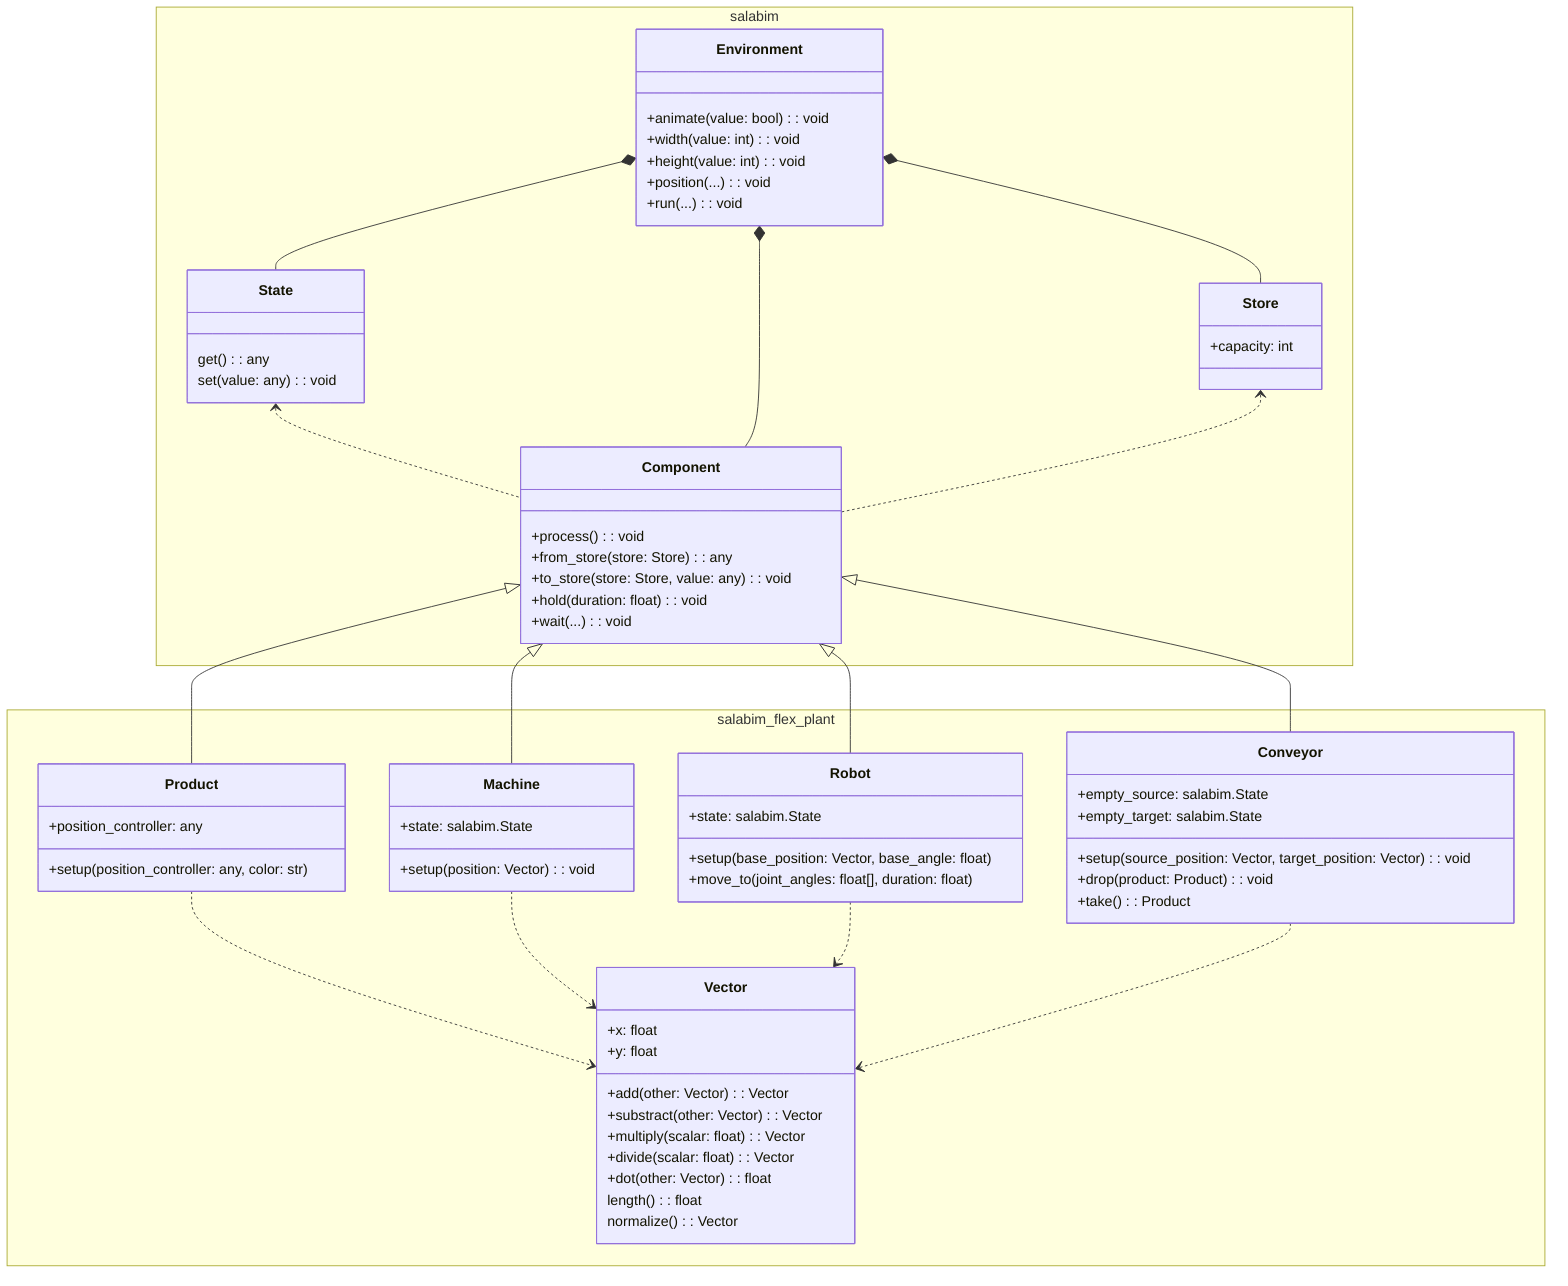 classDiagram

    State <.. Component

    Environment *-- State
    Environment *-- Component
    Environment *-- Store

    Store <.. Component

    Component <|-- Product
    Component <|-- Machine
    Component <|-- Robot
    Component <|-- Conveyor

    Product ..> Vector
    Machine ..> Vector
    Robot ..> Vector
    Conveyor ..> Vector

    namespace salabim {
        class Environment {
            +animate(value: bool): void
            +width(value: int): void
            +height(value: int): void
            +position(...): void
            +run(...): void
        }
        class State {
            get(): any
            set(value: any): void
        }
        class Component {
            +process(): void
            +from_store(store: Store): any
            +to_store(store: Store, value: any): void
            +hold(duration: float): void
            +wait(...): void
        }
        class Store {
            +capacity: int
        }
    }

    namespace salabim_flex_plant {
        class Product {
            +position_controller: any
            +setup(position_controller: any, color: str)
        }
        class Machine {
            +state: salabim.State
            +setup(position: Vector): void
        }
        class Robot {
            +state: salabim.State
            +setup(base_position: Vector, base_angle: float)
            +move_to(joint_angles: float[], duration: float)
        }
        class Conveyor {
            +empty_source: salabim.State
            +empty_target: salabim.State
            +setup(source_position: Vector, target_position: Vector): void
            +drop(product: Product): void
            +take(): Product
        }
        class Vector {
            +x: float
            +y: float
            +add(other: Vector): Vector
            +substract(other: Vector): Vector
            +multiply(scalar: float): Vector
            +divide(scalar: float): Vector
            +dot(other: Vector): float
            length(): float
            normalize(): Vector
        }
    }